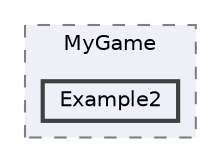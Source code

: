 digraph "flatbuffers/tests/MyGame/Example2"
{
 // LATEX_PDF_SIZE
  bgcolor="transparent";
  edge [fontname=Helvetica,fontsize=10,labelfontname=Helvetica,labelfontsize=10];
  node [fontname=Helvetica,fontsize=10,shape=box,height=0.2,width=0.4];
  compound=true
  subgraph clusterdir_a9da11897d7b4e5fed522ed6c9711925 {
    graph [ bgcolor="#edf0f7", pencolor="grey50", label="MyGame", fontname=Helvetica,fontsize=10 style="filled,dashed", URL="dir_a9da11897d7b4e5fed522ed6c9711925.html",tooltip=""]
  dir_f8cc871393c55e6b5ba29c88680084d0 [label="Example2", fillcolor="#edf0f7", color="grey25", style="filled,bold", URL="dir_f8cc871393c55e6b5ba29c88680084d0.html",tooltip=""];
  }
}
